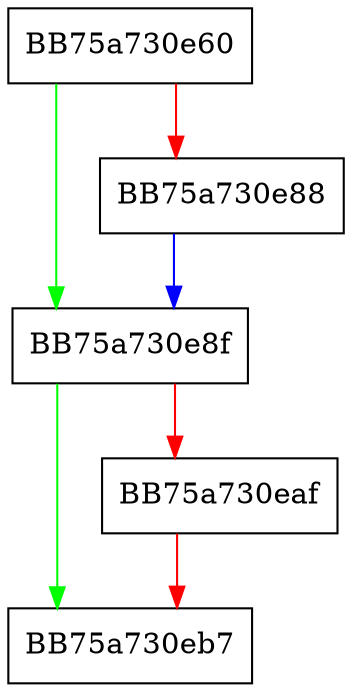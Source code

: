 digraph LoadDynamicFsHardeningItemsDbVar {
  node [shape="box"];
  graph [splines=ortho];
  BB75a730e60 -> BB75a730e8f [color="green"];
  BB75a730e60 -> BB75a730e88 [color="red"];
  BB75a730e88 -> BB75a730e8f [color="blue"];
  BB75a730e8f -> BB75a730eb7 [color="green"];
  BB75a730e8f -> BB75a730eaf [color="red"];
  BB75a730eaf -> BB75a730eb7 [color="red"];
}